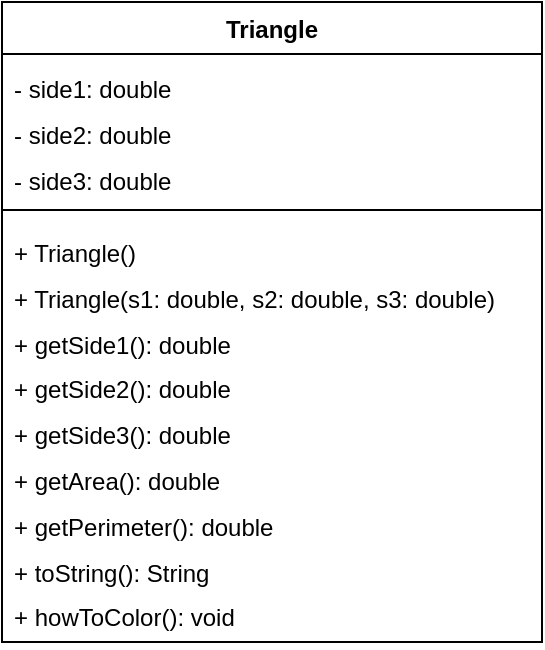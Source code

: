 <mxfile version="27.1.1">
  <diagram name="Page-1" id="c4lcNRsMolZl0IEA_V5V">
    <mxGraphModel dx="707" dy="729" grid="1" gridSize="10" guides="1" tooltips="1" connect="1" arrows="1" fold="1" page="1" pageScale="1" pageWidth="850" pageHeight="1100" math="0" shadow="0">
      <root>
        <mxCell id="0" />
        <mxCell id="1" parent="0" />
        <mxCell id="y7YPNm6CZn9QZTvE1YFi-9" value="Triangle" style="swimlane;fontStyle=1;align=center;verticalAlign=top;childLayout=stackLayout;horizontal=1;startSize=26;horizontalStack=0;resizeParent=1;resizeParentMax=0;resizeLast=0;collapsible=1;marginBottom=0;whiteSpace=wrap;html=1;" vertex="1" parent="1">
          <mxGeometry x="40" y="40" width="270" height="320" as="geometry" />
        </mxCell>
        <mxCell id="y7YPNm6CZn9QZTvE1YFi-10" value="&lt;div style=&quot;line-height: 190%;&quot;&gt;&lt;div&gt;- side1: double&lt;/div&gt;&lt;div&gt;- side2: double&lt;/div&gt;&lt;div&gt;- side3: double&lt;/div&gt;&lt;/div&gt;" style="text;strokeColor=none;fillColor=none;align=left;verticalAlign=top;spacingLeft=4;spacingRight=4;overflow=hidden;rotatable=0;points=[[0,0.5],[1,0.5]];portConstraint=eastwest;whiteSpace=wrap;html=1;" vertex="1" parent="y7YPNm6CZn9QZTvE1YFi-9">
          <mxGeometry y="26" width="270" height="74" as="geometry" />
        </mxCell>
        <mxCell id="y7YPNm6CZn9QZTvE1YFi-11" value="" style="line;strokeWidth=1;fillColor=none;align=left;verticalAlign=middle;spacingTop=-1;spacingLeft=3;spacingRight=3;rotatable=0;labelPosition=right;points=[];portConstraint=eastwest;strokeColor=inherit;" vertex="1" parent="y7YPNm6CZn9QZTvE1YFi-9">
          <mxGeometry y="100" width="270" height="8" as="geometry" />
        </mxCell>
        <mxCell id="y7YPNm6CZn9QZTvE1YFi-12" value="&lt;div style=&quot;line-height: 190%;&quot;&gt;&lt;div&gt;+ Triangle()&lt;/div&gt;&lt;div&gt;+ Triangle(s1: double, s2: double, s3: double)&lt;/div&gt;&lt;div&gt;+ getSide1(): double&lt;/div&gt;&lt;div&gt;+ getSide2(): double&lt;/div&gt;&lt;div&gt;+ getSide3(): double&lt;/div&gt;&lt;div&gt;+ getArea(): double&lt;/div&gt;&lt;div&gt;+ getPerimeter(): double&lt;/div&gt;&lt;div&gt;+ toString(): String&lt;/div&gt;&lt;div&gt;+ howToColor(): void&lt;/div&gt;&lt;/div&gt;" style="text;strokeColor=none;fillColor=none;align=left;verticalAlign=top;spacingLeft=4;spacingRight=4;overflow=hidden;rotatable=0;points=[[0,0.5],[1,0.5]];portConstraint=eastwest;whiteSpace=wrap;html=1;" vertex="1" parent="y7YPNm6CZn9QZTvE1YFi-9">
          <mxGeometry y="108" width="270" height="212" as="geometry" />
        </mxCell>
      </root>
    </mxGraphModel>
  </diagram>
</mxfile>
